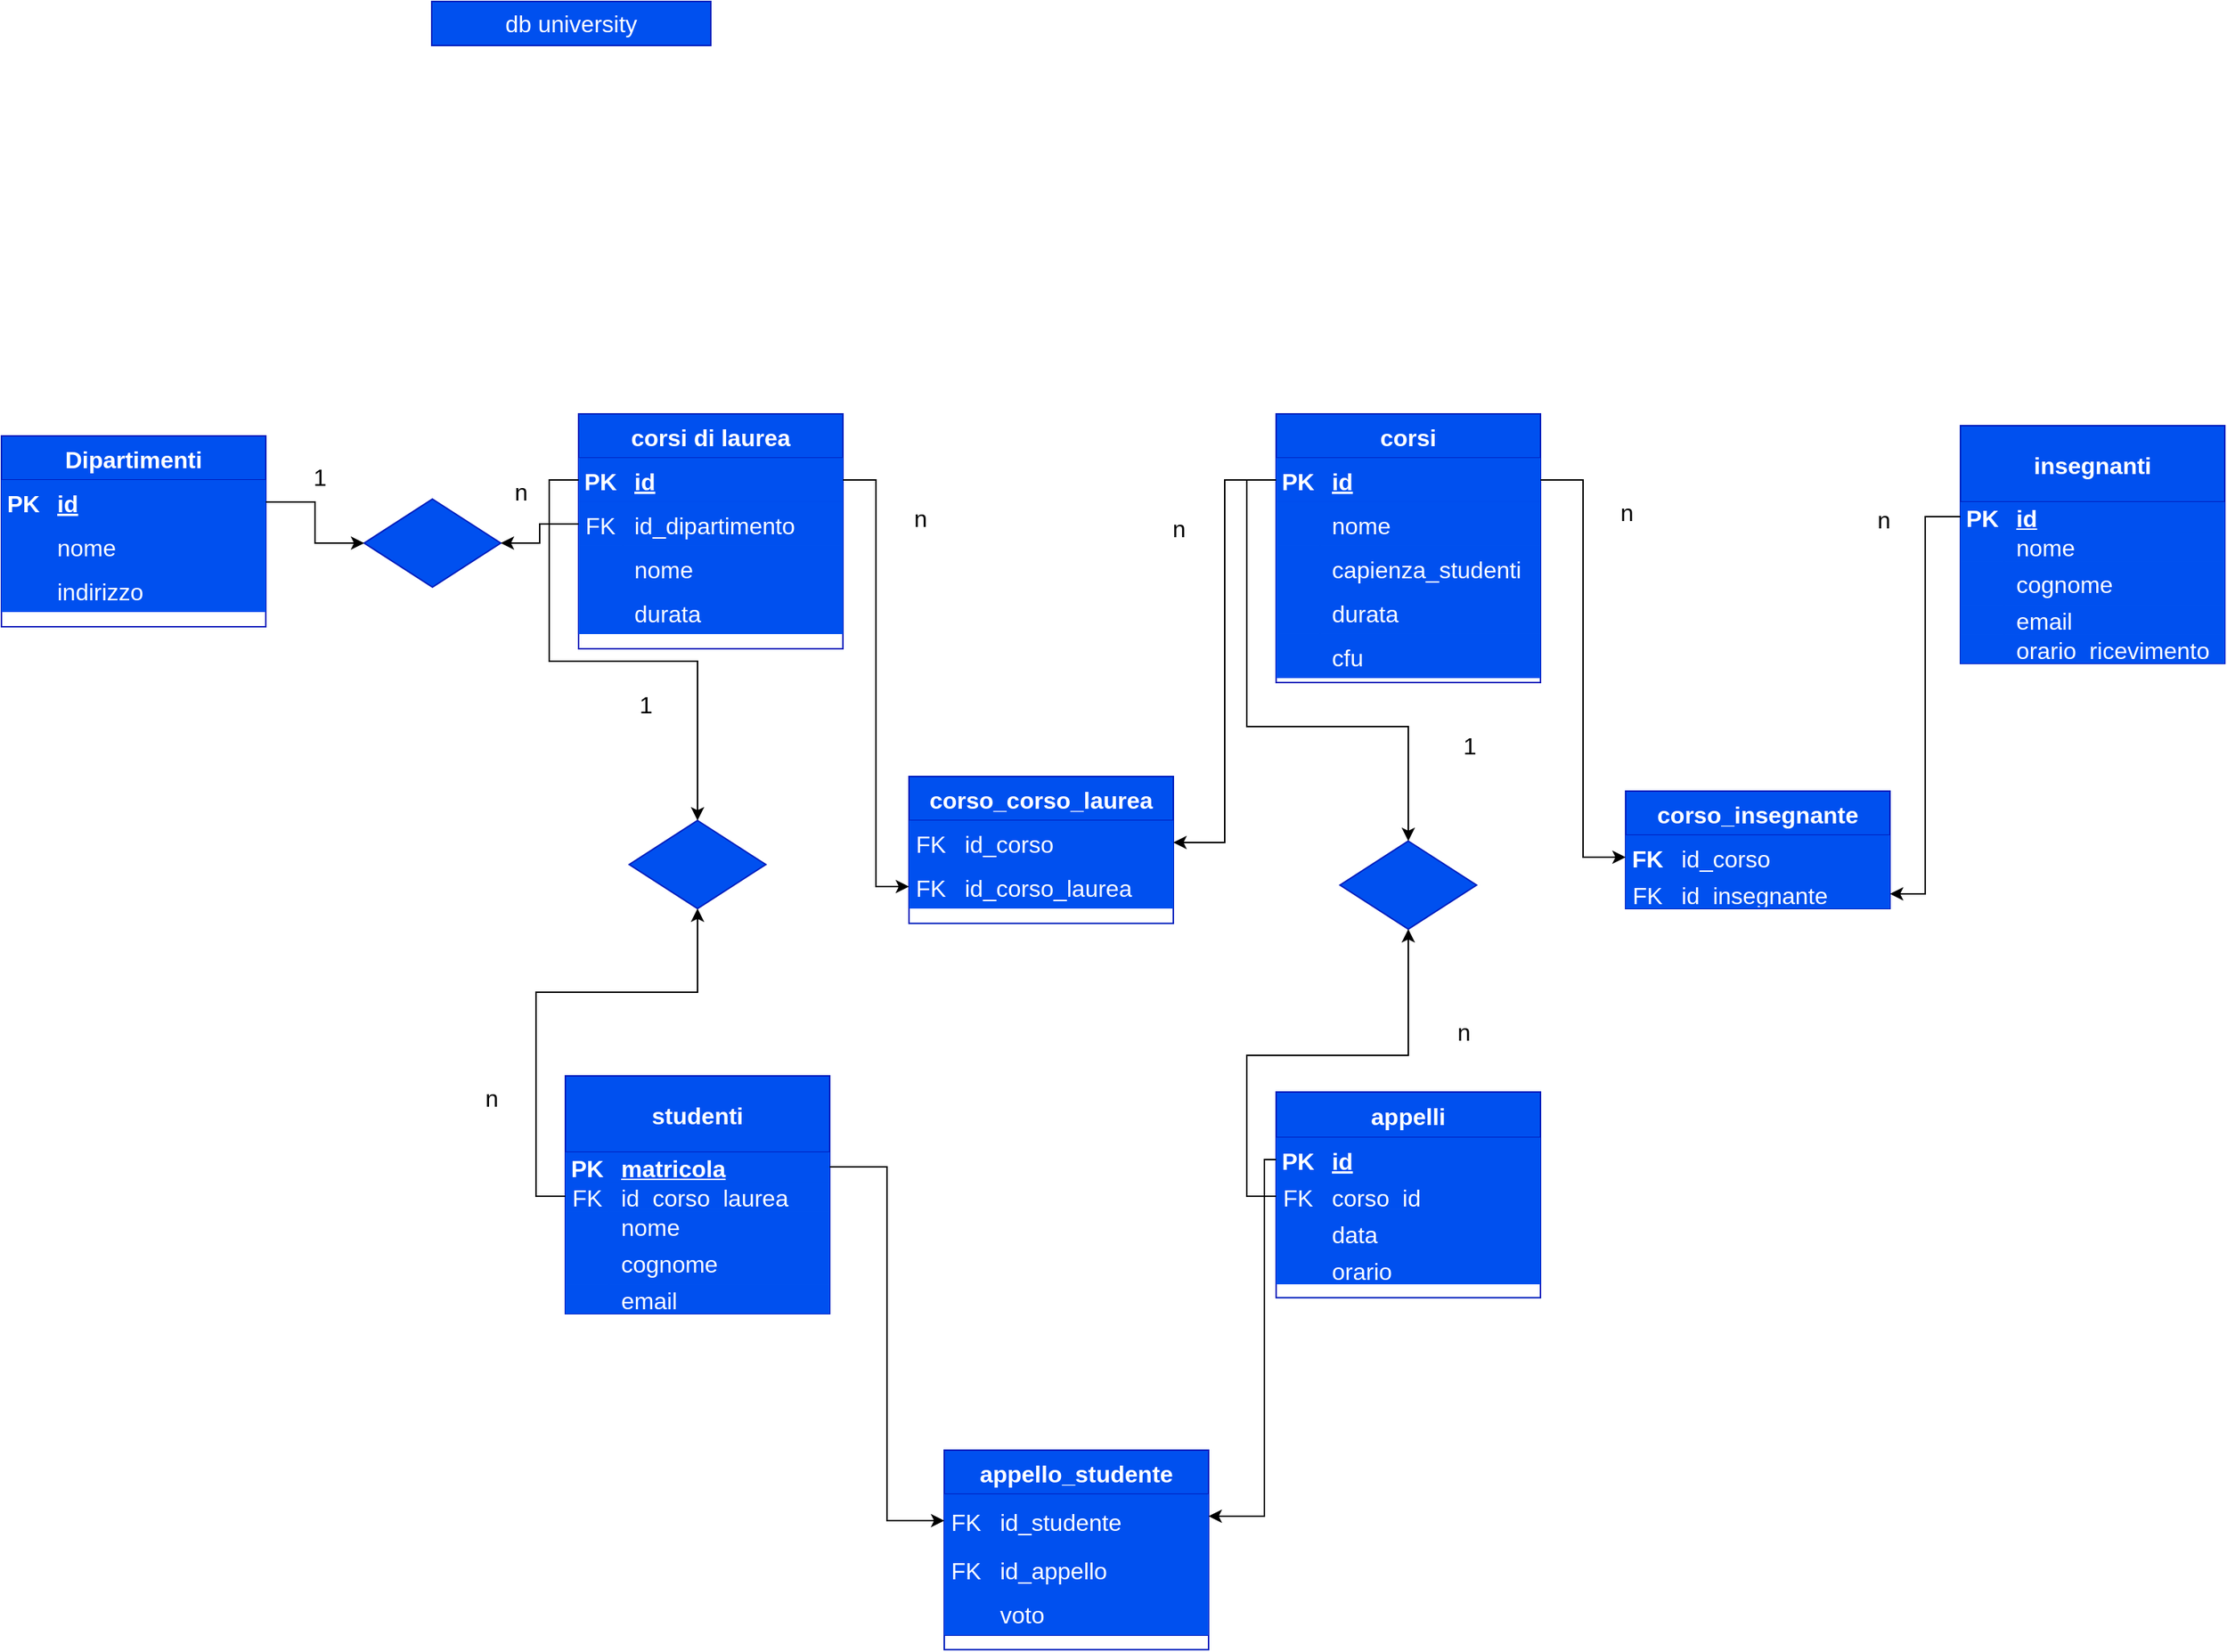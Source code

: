 <mxfile version="20.3.0" type="device"><diagram id="f5cRtmEBNnoNrUC1sE7R" name="Pagina-1"><mxGraphModel dx="426" dy="931" grid="0" gridSize="10" guides="1" tooltips="1" connect="1" arrows="1" fold="1" page="0" pageScale="1" pageWidth="827" pageHeight="1169" math="0" shadow="0"><root><mxCell id="0"/><mxCell id="1" parent="0"/><mxCell id="T3vifTstse3rutqIB1nv-1" value="Dipartimenti" style="shape=table;startSize=30;container=1;collapsible=1;childLayout=tableLayout;fixedRows=1;rowLines=0;fontStyle=1;align=center;resizeLast=1;fontSize=16;fillColor=#0050ef;fontColor=#ffffff;strokeColor=#001DBC;" parent="1" vertex="1"><mxGeometry x="130" y="194" width="180" height="130" as="geometry"/></mxCell><mxCell id="T3vifTstse3rutqIB1nv-2" value="" style="shape=tableRow;horizontal=0;startSize=0;swimlaneHead=0;swimlaneBody=0;collapsible=0;dropTarget=0;points=[[0,0.5],[1,0.5]];portConstraint=eastwest;top=0;left=0;right=0;bottom=1;fontSize=16;fillColor=#0050ef;fontColor=#ffffff;strokeColor=#001DBC;" parent="T3vifTstse3rutqIB1nv-1" vertex="1"><mxGeometry y="30" width="180" height="30" as="geometry"/></mxCell><mxCell id="T3vifTstse3rutqIB1nv-3" value="PK" style="shape=partialRectangle;connectable=0;top=0;left=0;bottom=0;right=0;fontStyle=1;overflow=hidden;fontSize=16;fillColor=#0050ef;fontColor=#ffffff;strokeColor=#001DBC;" parent="T3vifTstse3rutqIB1nv-2" vertex="1"><mxGeometry width="30" height="30" as="geometry"><mxRectangle width="30" height="30" as="alternateBounds"/></mxGeometry></mxCell><mxCell id="T3vifTstse3rutqIB1nv-4" value="id" style="shape=partialRectangle;connectable=0;top=0;left=0;bottom=0;right=0;align=left;spacingLeft=6;fontStyle=5;overflow=hidden;fontSize=16;fillColor=#0050ef;fontColor=#ffffff;strokeColor=#001DBC;" parent="T3vifTstse3rutqIB1nv-2" vertex="1"><mxGeometry x="30" width="150" height="30" as="geometry"><mxRectangle width="150" height="30" as="alternateBounds"/></mxGeometry></mxCell><mxCell id="T3vifTstse3rutqIB1nv-5" value="" style="shape=tableRow;horizontal=0;startSize=0;swimlaneHead=0;swimlaneBody=0;collapsible=0;dropTarget=0;points=[[0,0.5],[1,0.5]];portConstraint=eastwest;top=0;left=0;right=0;bottom=0;fontSize=16;fillColor=#0050ef;fontColor=#ffffff;strokeColor=#001DBC;" parent="T3vifTstse3rutqIB1nv-1" vertex="1"><mxGeometry y="60" width="180" height="30" as="geometry"/></mxCell><mxCell id="T3vifTstse3rutqIB1nv-6" value="" style="shape=partialRectangle;connectable=0;top=0;left=0;bottom=0;right=0;editable=1;overflow=hidden;fontSize=16;fillColor=#0050ef;fontColor=#ffffff;strokeColor=#001DBC;" parent="T3vifTstse3rutqIB1nv-5" vertex="1"><mxGeometry width="30" height="30" as="geometry"><mxRectangle width="30" height="30" as="alternateBounds"/></mxGeometry></mxCell><mxCell id="T3vifTstse3rutqIB1nv-7" value="nome" style="shape=partialRectangle;connectable=0;top=0;left=0;bottom=0;right=0;align=left;spacingLeft=6;overflow=hidden;fontSize=16;fillColor=#0050ef;fontColor=#ffffff;strokeColor=#001DBC;" parent="T3vifTstse3rutqIB1nv-5" vertex="1"><mxGeometry x="30" width="150" height="30" as="geometry"><mxRectangle width="150" height="30" as="alternateBounds"/></mxGeometry></mxCell><mxCell id="T3vifTstse3rutqIB1nv-8" value="" style="shape=tableRow;horizontal=0;startSize=0;swimlaneHead=0;swimlaneBody=0;collapsible=0;dropTarget=0;points=[[0,0.5],[1,0.5]];portConstraint=eastwest;top=0;left=0;right=0;bottom=0;fontSize=16;fillColor=#0050ef;fontColor=#ffffff;strokeColor=#001DBC;" parent="T3vifTstse3rutqIB1nv-1" vertex="1"><mxGeometry y="90" width="180" height="30" as="geometry"/></mxCell><mxCell id="T3vifTstse3rutqIB1nv-9" value="" style="shape=partialRectangle;connectable=0;top=0;left=0;bottom=0;right=0;editable=1;overflow=hidden;fontSize=16;fillColor=#0050ef;fontColor=#ffffff;strokeColor=#001DBC;" parent="T3vifTstse3rutqIB1nv-8" vertex="1"><mxGeometry width="30" height="30" as="geometry"><mxRectangle width="30" height="30" as="alternateBounds"/></mxGeometry></mxCell><mxCell id="T3vifTstse3rutqIB1nv-10" value="indirizzo" style="shape=partialRectangle;connectable=0;top=0;left=0;bottom=0;right=0;align=left;spacingLeft=6;overflow=hidden;fontSize=16;fillColor=#0050ef;fontColor=#ffffff;strokeColor=#001DBC;" parent="T3vifTstse3rutqIB1nv-8" vertex="1"><mxGeometry x="30" width="150" height="30" as="geometry"><mxRectangle width="150" height="30" as="alternateBounds"/></mxGeometry></mxCell><mxCell id="T3vifTstse3rutqIB1nv-14" value="" style="shape=rhombus;perimeter=rhombusPerimeter;whiteSpace=wrap;html=1;align=center;fillColor=#0050ef;fontColor=#ffffff;strokeColor=#001DBC;fontSize=16;" parent="1" vertex="1"><mxGeometry x="377" y="237" width="93" height="60" as="geometry"/></mxCell><mxCell id="T3vifTstse3rutqIB1nv-15" value="db university" style="text;html=1;strokeColor=#001DBC;fillColor=#0050ef;align=center;verticalAlign=middle;whiteSpace=wrap;rounded=0;fontColor=#ffffff;fontSize=16;" parent="1" vertex="1"><mxGeometry x="423" y="-102" width="190" height="30" as="geometry"/></mxCell><mxCell id="T3vifTstse3rutqIB1nv-17" value="corsi di laurea" style="shape=table;startSize=30;container=1;collapsible=1;childLayout=tableLayout;fixedRows=1;rowLines=0;fontStyle=1;align=center;resizeLast=1;fontSize=16;swimlaneFillColor=default;fillColor=#0050ef;fontColor=#ffffff;strokeColor=#001DBC;" parent="1" vertex="1"><mxGeometry x="523" y="178.96" width="180" height="160.083" as="geometry"/></mxCell><mxCell id="T3vifTstse3rutqIB1nv-18" value="" style="shape=tableRow;horizontal=0;startSize=0;swimlaneHead=0;swimlaneBody=0;collapsible=0;dropTarget=0;points=[[0,0.5],[1,0.5]];portConstraint=eastwest;top=0;left=0;right=0;bottom=1;fontSize=16;swimlaneFillColor=default;fillColor=#0050ef;fontColor=#ffffff;strokeColor=#001DBC;" parent="T3vifTstse3rutqIB1nv-17" vertex="1"><mxGeometry y="30" width="180" height="30" as="geometry"/></mxCell><mxCell id="T3vifTstse3rutqIB1nv-19" value="PK" style="shape=partialRectangle;connectable=0;top=0;left=0;bottom=0;right=0;fontStyle=1;overflow=hidden;fontSize=16;swimlaneFillColor=default;fillColor=#0050ef;fontColor=#ffffff;strokeColor=#001DBC;" parent="T3vifTstse3rutqIB1nv-18" vertex="1"><mxGeometry width="30" height="30" as="geometry"><mxRectangle width="30" height="30" as="alternateBounds"/></mxGeometry></mxCell><mxCell id="T3vifTstse3rutqIB1nv-20" value="id" style="shape=partialRectangle;connectable=0;top=0;left=0;bottom=0;right=0;align=left;spacingLeft=6;fontStyle=5;overflow=hidden;fontSize=16;swimlaneFillColor=default;fillColor=#0050ef;fontColor=#ffffff;strokeColor=#001DBC;" parent="T3vifTstse3rutqIB1nv-18" vertex="1"><mxGeometry x="30" width="150" height="30" as="geometry"><mxRectangle width="150" height="30" as="alternateBounds"/></mxGeometry></mxCell><mxCell id="T3vifTstse3rutqIB1nv-21" value="" style="shape=tableRow;horizontal=0;startSize=0;swimlaneHead=0;swimlaneBody=0;collapsible=0;dropTarget=0;points=[[0,0.5],[1,0.5]];portConstraint=eastwest;top=0;left=0;right=0;bottom=0;fontSize=16;swimlaneFillColor=default;fillColor=#0050ef;fontColor=#ffffff;strokeColor=#001DBC;" parent="T3vifTstse3rutqIB1nv-17" vertex="1"><mxGeometry y="60" width="180" height="30" as="geometry"/></mxCell><mxCell id="T3vifTstse3rutqIB1nv-22" value="FK" style="shape=partialRectangle;connectable=0;top=0;left=0;bottom=0;right=0;editable=1;overflow=hidden;fontSize=16;swimlaneFillColor=default;fillColor=#0050ef;fontColor=#ffffff;strokeColor=#001DBC;" parent="T3vifTstse3rutqIB1nv-21" vertex="1"><mxGeometry width="30" height="30" as="geometry"><mxRectangle width="30" height="30" as="alternateBounds"/></mxGeometry></mxCell><mxCell id="T3vifTstse3rutqIB1nv-23" value="id_dipartimento" style="shape=partialRectangle;connectable=0;top=0;left=0;bottom=0;right=0;align=left;spacingLeft=6;overflow=hidden;fontSize=16;swimlaneFillColor=default;fillColor=#0050ef;fontColor=#ffffff;strokeColor=#001DBC;" parent="T3vifTstse3rutqIB1nv-21" vertex="1"><mxGeometry x="30" width="150" height="30" as="geometry"><mxRectangle width="150" height="30" as="alternateBounds"/></mxGeometry></mxCell><mxCell id="T3vifTstse3rutqIB1nv-37" value="" style="shape=tableRow;horizontal=0;startSize=0;swimlaneHead=0;swimlaneBody=0;collapsible=0;dropTarget=0;points=[[0,0.5],[1,0.5]];portConstraint=eastwest;top=0;left=0;right=0;bottom=0;fontSize=16;swimlaneFillColor=default;fillColor=#0050ef;fontColor=#ffffff;strokeColor=#001DBC;" parent="T3vifTstse3rutqIB1nv-17" vertex="1"><mxGeometry y="90" width="180" height="30" as="geometry"/></mxCell><mxCell id="T3vifTstse3rutqIB1nv-38" value="" style="shape=partialRectangle;connectable=0;top=0;left=0;bottom=0;right=0;editable=1;overflow=hidden;fontSize=16;swimlaneFillColor=default;fillColor=#0050ef;fontColor=#ffffff;strokeColor=#001DBC;" parent="T3vifTstse3rutqIB1nv-37" vertex="1"><mxGeometry width="30" height="30" as="geometry"><mxRectangle width="30" height="30" as="alternateBounds"/></mxGeometry></mxCell><mxCell id="T3vifTstse3rutqIB1nv-39" value="nome" style="shape=partialRectangle;connectable=0;top=0;left=0;bottom=0;right=0;align=left;spacingLeft=6;overflow=hidden;fontSize=16;swimlaneFillColor=default;fillColor=#0050ef;fontColor=#ffffff;strokeColor=#001DBC;" parent="T3vifTstse3rutqIB1nv-37" vertex="1"><mxGeometry x="30" width="150" height="30" as="geometry"><mxRectangle width="150" height="30" as="alternateBounds"/></mxGeometry></mxCell><mxCell id="T3vifTstse3rutqIB1nv-27" value="" style="shape=tableRow;horizontal=0;startSize=0;swimlaneHead=0;swimlaneBody=0;collapsible=0;dropTarget=0;points=[[0,0.5],[1,0.5]];portConstraint=eastwest;top=0;left=0;right=0;bottom=0;fontSize=16;swimlaneFillColor=default;fillColor=#0050ef;fontColor=#ffffff;strokeColor=#001DBC;" parent="T3vifTstse3rutqIB1nv-17" vertex="1"><mxGeometry y="120" width="180" height="30" as="geometry"/></mxCell><mxCell id="T3vifTstse3rutqIB1nv-28" value="" style="shape=partialRectangle;connectable=0;top=0;left=0;bottom=0;right=0;editable=1;overflow=hidden;fontSize=16;swimlaneFillColor=default;fillColor=#0050ef;fontColor=#ffffff;strokeColor=#001DBC;" parent="T3vifTstse3rutqIB1nv-27" vertex="1"><mxGeometry width="30" height="30" as="geometry"><mxRectangle width="30" height="30" as="alternateBounds"/></mxGeometry></mxCell><mxCell id="T3vifTstse3rutqIB1nv-29" value="durata" style="shape=partialRectangle;connectable=0;top=0;left=0;bottom=0;right=0;align=left;spacingLeft=6;overflow=hidden;fontSize=16;swimlaneFillColor=default;fillColor=#0050ef;fontColor=#ffffff;strokeColor=#001DBC;" parent="T3vifTstse3rutqIB1nv-27" vertex="1"><mxGeometry x="30" width="150" height="30" as="geometry"><mxRectangle width="150" height="30" as="alternateBounds"/></mxGeometry></mxCell><mxCell id="T3vifTstse3rutqIB1nv-31" value="n" style="text;html=1;strokeColor=none;fillColor=none;align=center;verticalAlign=middle;whiteSpace=wrap;rounded=0;fontSize=16;" parent="1" vertex="1"><mxGeometry x="454" y="217" width="60" height="30" as="geometry"/></mxCell><mxCell id="T3vifTstse3rutqIB1nv-32" value="1" style="text;html=1;strokeColor=none;fillColor=none;align=center;verticalAlign=middle;whiteSpace=wrap;rounded=0;fontSize=16;" parent="1" vertex="1"><mxGeometry x="317" y="207" width="60" height="30" as="geometry"/></mxCell><mxCell id="T3vifTstse3rutqIB1nv-33" style="edgeStyle=orthogonalEdgeStyle;rounded=0;orthogonalLoop=1;jettySize=auto;html=1;exitX=1;exitY=0.5;exitDx=0;exitDy=0;entryX=0;entryY=0.5;entryDx=0;entryDy=0;fontSize=16;" parent="1" source="T3vifTstse3rutqIB1nv-2" target="T3vifTstse3rutqIB1nv-14" edge="1"><mxGeometry relative="1" as="geometry"/></mxCell><mxCell id="T3vifTstse3rutqIB1nv-40" style="edgeStyle=orthogonalEdgeStyle;rounded=0;orthogonalLoop=1;jettySize=auto;html=1;fontSize=16;entryX=1;entryY=0.5;entryDx=0;entryDy=0;" parent="1" source="T3vifTstse3rutqIB1nv-21" target="T3vifTstse3rutqIB1nv-14" edge="1"><mxGeometry relative="1" as="geometry"/></mxCell><mxCell id="T3vifTstse3rutqIB1nv-54" value="corsi" style="shape=table;startSize=30;container=1;collapsible=1;childLayout=tableLayout;fixedRows=1;rowLines=0;fontStyle=1;align=center;resizeLast=1;fontSize=16;swimlaneFillColor=default;fillColor=#0050ef;fontColor=#ffffff;strokeColor=#001DBC;" parent="1" vertex="1"><mxGeometry x="998" y="178.96" width="180" height="183.04" as="geometry"/></mxCell><mxCell id="T3vifTstse3rutqIB1nv-55" value="" style="shape=tableRow;horizontal=0;startSize=0;swimlaneHead=0;swimlaneBody=0;collapsible=0;dropTarget=0;points=[[0,0.5],[1,0.5]];portConstraint=eastwest;top=0;left=0;right=0;bottom=1;fontSize=16;swimlaneFillColor=default;fillColor=#0050ef;fontColor=#ffffff;strokeColor=#001DBC;" parent="T3vifTstse3rutqIB1nv-54" vertex="1"><mxGeometry y="30" width="180" height="30" as="geometry"/></mxCell><mxCell id="T3vifTstse3rutqIB1nv-56" value="PK" style="shape=partialRectangle;connectable=0;top=0;left=0;bottom=0;right=0;fontStyle=1;overflow=hidden;fontSize=16;swimlaneFillColor=default;fillColor=#0050ef;fontColor=#ffffff;strokeColor=#001DBC;" parent="T3vifTstse3rutqIB1nv-55" vertex="1"><mxGeometry width="30" height="30" as="geometry"><mxRectangle width="30" height="30" as="alternateBounds"/></mxGeometry></mxCell><mxCell id="T3vifTstse3rutqIB1nv-57" value="id" style="shape=partialRectangle;connectable=0;top=0;left=0;bottom=0;right=0;align=left;spacingLeft=6;fontStyle=5;overflow=hidden;fontSize=16;swimlaneFillColor=default;fillColor=#0050ef;fontColor=#ffffff;strokeColor=#001DBC;" parent="T3vifTstse3rutqIB1nv-55" vertex="1"><mxGeometry x="30" width="150" height="30" as="geometry"><mxRectangle width="150" height="30" as="alternateBounds"/></mxGeometry></mxCell><mxCell id="T3vifTstse3rutqIB1nv-61" value="" style="shape=tableRow;horizontal=0;startSize=0;swimlaneHead=0;swimlaneBody=0;collapsible=0;dropTarget=0;points=[[0,0.5],[1,0.5]];portConstraint=eastwest;top=0;left=0;right=0;bottom=0;fontSize=16;swimlaneFillColor=default;fillColor=#0050ef;fontColor=#ffffff;strokeColor=#001DBC;" parent="T3vifTstse3rutqIB1nv-54" vertex="1"><mxGeometry y="60" width="180" height="30" as="geometry"/></mxCell><mxCell id="T3vifTstse3rutqIB1nv-62" value="" style="shape=partialRectangle;connectable=0;top=0;left=0;bottom=0;right=0;editable=1;overflow=hidden;fontSize=16;swimlaneFillColor=default;fillColor=#0050ef;fontColor=#ffffff;strokeColor=#001DBC;" parent="T3vifTstse3rutqIB1nv-61" vertex="1"><mxGeometry width="30" height="30" as="geometry"><mxRectangle width="30" height="30" as="alternateBounds"/></mxGeometry></mxCell><mxCell id="T3vifTstse3rutqIB1nv-63" value="nome" style="shape=partialRectangle;connectable=0;top=0;left=0;bottom=0;right=0;align=left;spacingLeft=6;overflow=hidden;fontSize=16;swimlaneFillColor=default;fillColor=#0050ef;fontColor=#ffffff;strokeColor=#001DBC;" parent="T3vifTstse3rutqIB1nv-61" vertex="1"><mxGeometry x="30" width="150" height="30" as="geometry"><mxRectangle width="150" height="30" as="alternateBounds"/></mxGeometry></mxCell><mxCell id="T3vifTstse3rutqIB1nv-64" value="" style="shape=tableRow;horizontal=0;startSize=0;swimlaneHead=0;swimlaneBody=0;collapsible=0;dropTarget=0;points=[[0,0.5],[1,0.5]];portConstraint=eastwest;top=0;left=0;right=0;bottom=0;fontSize=16;swimlaneFillColor=default;fillColor=#0050ef;fontColor=#ffffff;strokeColor=#001DBC;" parent="T3vifTstse3rutqIB1nv-54" vertex="1"><mxGeometry y="90" width="180" height="30" as="geometry"/></mxCell><mxCell id="T3vifTstse3rutqIB1nv-65" value="" style="shape=partialRectangle;connectable=0;top=0;left=0;bottom=0;right=0;editable=1;overflow=hidden;fontSize=16;swimlaneFillColor=default;fillColor=#0050ef;fontColor=#ffffff;strokeColor=#001DBC;" parent="T3vifTstse3rutqIB1nv-64" vertex="1"><mxGeometry width="30" height="30" as="geometry"><mxRectangle width="30" height="30" as="alternateBounds"/></mxGeometry></mxCell><mxCell id="T3vifTstse3rutqIB1nv-66" value="capienza_studenti" style="shape=partialRectangle;connectable=0;top=0;left=0;bottom=0;right=0;align=left;spacingLeft=6;overflow=hidden;fontSize=16;swimlaneFillColor=default;fillColor=#0050ef;fontColor=#ffffff;strokeColor=#001DBC;" parent="T3vifTstse3rutqIB1nv-64" vertex="1"><mxGeometry x="30" width="150" height="30" as="geometry"><mxRectangle width="150" height="30" as="alternateBounds"/></mxGeometry></mxCell><mxCell id="T3vifTstse3rutqIB1nv-67" value="" style="shape=tableRow;horizontal=0;startSize=0;swimlaneHead=0;swimlaneBody=0;collapsible=0;dropTarget=0;points=[[0,0.5],[1,0.5]];portConstraint=eastwest;top=0;left=0;right=0;bottom=0;fontSize=16;swimlaneFillColor=default;fillColor=#0050ef;fontColor=#ffffff;strokeColor=#001DBC;" parent="T3vifTstse3rutqIB1nv-54" vertex="1"><mxGeometry y="120" width="180" height="30" as="geometry"/></mxCell><mxCell id="T3vifTstse3rutqIB1nv-68" value="" style="shape=partialRectangle;connectable=0;top=0;left=0;bottom=0;right=0;editable=1;overflow=hidden;fontSize=16;swimlaneFillColor=default;fillColor=#0050ef;fontColor=#ffffff;strokeColor=#001DBC;" parent="T3vifTstse3rutqIB1nv-67" vertex="1"><mxGeometry width="30" height="30" as="geometry"><mxRectangle width="30" height="30" as="alternateBounds"/></mxGeometry></mxCell><mxCell id="T3vifTstse3rutqIB1nv-69" value="durata" style="shape=partialRectangle;connectable=0;top=0;left=0;bottom=0;right=0;align=left;spacingLeft=6;overflow=hidden;fontSize=16;swimlaneFillColor=default;fillColor=#0050ef;fontColor=#ffffff;strokeColor=#001DBC;" parent="T3vifTstse3rutqIB1nv-67" vertex="1"><mxGeometry x="30" width="150" height="30" as="geometry"><mxRectangle width="150" height="30" as="alternateBounds"/></mxGeometry></mxCell><mxCell id="T3vifTstse3rutqIB1nv-148" value="" style="shape=tableRow;horizontal=0;startSize=0;swimlaneHead=0;swimlaneBody=0;collapsible=0;dropTarget=0;points=[[0,0.5],[1,0.5]];portConstraint=eastwest;top=0;left=0;right=0;bottom=0;fontSize=16;swimlaneFillColor=default;fillColor=#0050ef;fontColor=#ffffff;strokeColor=#001DBC;" parent="T3vifTstse3rutqIB1nv-54" vertex="1"><mxGeometry y="150" width="180" height="30" as="geometry"/></mxCell><mxCell id="T3vifTstse3rutqIB1nv-149" value="" style="shape=partialRectangle;connectable=0;top=0;left=0;bottom=0;right=0;editable=1;overflow=hidden;fontSize=16;swimlaneFillColor=default;fillColor=#0050ef;fontColor=#ffffff;strokeColor=#001DBC;" parent="T3vifTstse3rutqIB1nv-148" vertex="1"><mxGeometry width="30" height="30" as="geometry"><mxRectangle width="30" height="30" as="alternateBounds"/></mxGeometry></mxCell><mxCell id="T3vifTstse3rutqIB1nv-150" value="cfu" style="shape=partialRectangle;connectable=0;top=0;left=0;bottom=0;right=0;align=left;spacingLeft=6;overflow=hidden;fontSize=16;swimlaneFillColor=default;fillColor=#0050ef;fontColor=#ffffff;strokeColor=#001DBC;" parent="T3vifTstse3rutqIB1nv-148" vertex="1"><mxGeometry x="30" width="150" height="30" as="geometry"><mxRectangle width="150" height="30" as="alternateBounds"/></mxGeometry></mxCell><mxCell id="T3vifTstse3rutqIB1nv-71" value="n" style="text;html=1;strokeColor=none;fillColor=none;align=center;verticalAlign=middle;whiteSpace=wrap;rounded=0;fontSize=16;" parent="1" vertex="1"><mxGeometry x="902" y="242" width="60" height="30" as="geometry"/></mxCell><mxCell id="T3vifTstse3rutqIB1nv-72" value="n" style="text;html=1;strokeColor=none;fillColor=none;align=center;verticalAlign=middle;whiteSpace=wrap;rounded=0;fontSize=16;" parent="1" vertex="1"><mxGeometry x="726" y="235" width="60" height="30" as="geometry"/></mxCell><mxCell id="T3vifTstse3rutqIB1nv-75" value="corso_corso_laurea" style="shape=table;startSize=30;container=1;collapsible=1;childLayout=tableLayout;fixedRows=1;rowLines=0;fontStyle=1;align=center;resizeLast=1;fontSize=16;swimlaneFillColor=default;fillColor=#0050ef;fontColor=#ffffff;strokeColor=#001DBC;" parent="1" vertex="1"><mxGeometry x="748" y="426" width="180" height="100.083" as="geometry"/></mxCell><mxCell id="T3vifTstse3rutqIB1nv-76" value="" style="shape=tableRow;horizontal=0;startSize=0;swimlaneHead=0;swimlaneBody=0;collapsible=0;dropTarget=0;points=[[0,0.5],[1,0.5]];portConstraint=eastwest;top=0;left=0;right=0;bottom=1;fontSize=16;swimlaneFillColor=default;fillColor=#0050ef;fontColor=#ffffff;strokeColor=#001DBC;" parent="T3vifTstse3rutqIB1nv-75" vertex="1"><mxGeometry y="30" width="180" height="30" as="geometry"/></mxCell><mxCell id="T3vifTstse3rutqIB1nv-77" value="FK" style="shape=partialRectangle;connectable=0;top=0;left=0;bottom=0;right=0;fontStyle=0;overflow=hidden;fontSize=16;swimlaneFillColor=default;fillColor=#0050ef;fontColor=#ffffff;strokeColor=#001DBC;" parent="T3vifTstse3rutqIB1nv-76" vertex="1"><mxGeometry width="30" height="30" as="geometry"><mxRectangle width="30" height="30" as="alternateBounds"/></mxGeometry></mxCell><mxCell id="T3vifTstse3rutqIB1nv-78" value="id_corso" style="shape=partialRectangle;connectable=0;top=0;left=0;bottom=0;right=0;align=left;spacingLeft=6;fontStyle=0;overflow=hidden;fontSize=16;swimlaneFillColor=default;fillColor=#0050ef;fontColor=#ffffff;strokeColor=#001DBC;" parent="T3vifTstse3rutqIB1nv-76" vertex="1"><mxGeometry x="30" width="150" height="30" as="geometry"><mxRectangle width="150" height="30" as="alternateBounds"/></mxGeometry></mxCell><mxCell id="T3vifTstse3rutqIB1nv-79" value="" style="shape=tableRow;horizontal=0;startSize=0;swimlaneHead=0;swimlaneBody=0;collapsible=0;dropTarget=0;points=[[0,0.5],[1,0.5]];portConstraint=eastwest;top=0;left=0;right=0;bottom=0;fontSize=16;swimlaneFillColor=default;fillColor=#0050ef;fontColor=#ffffff;strokeColor=#001DBC;" parent="T3vifTstse3rutqIB1nv-75" vertex="1"><mxGeometry y="60" width="180" height="30" as="geometry"/></mxCell><mxCell id="T3vifTstse3rutqIB1nv-80" value="FK" style="shape=partialRectangle;connectable=0;top=0;left=0;bottom=0;right=0;editable=1;overflow=hidden;fontSize=16;swimlaneFillColor=default;fillColor=#0050ef;fontColor=#ffffff;strokeColor=#001DBC;" parent="T3vifTstse3rutqIB1nv-79" vertex="1"><mxGeometry width="30" height="30" as="geometry"><mxRectangle width="30" height="30" as="alternateBounds"/></mxGeometry></mxCell><mxCell id="T3vifTstse3rutqIB1nv-81" value="id_corso_laurea" style="shape=partialRectangle;connectable=0;top=0;left=0;bottom=0;right=0;align=left;spacingLeft=6;overflow=hidden;fontSize=16;swimlaneFillColor=default;fillColor=#0050ef;fontColor=#ffffff;strokeColor=#001DBC;" parent="T3vifTstse3rutqIB1nv-79" vertex="1"><mxGeometry x="30" width="150" height="30" as="geometry"><mxRectangle width="150" height="30" as="alternateBounds"/></mxGeometry></mxCell><mxCell id="T3vifTstse3rutqIB1nv-92" style="edgeStyle=orthogonalEdgeStyle;rounded=0;orthogonalLoop=1;jettySize=auto;html=1;exitX=1;exitY=0.5;exitDx=0;exitDy=0;fontSize=16;" parent="1" source="T3vifTstse3rutqIB1nv-18" target="T3vifTstse3rutqIB1nv-79" edge="1"><mxGeometry relative="1" as="geometry"/></mxCell><mxCell id="T3vifTstse3rutqIB1nv-93" style="edgeStyle=orthogonalEdgeStyle;rounded=0;orthogonalLoop=1;jettySize=auto;html=1;exitX=0;exitY=0.5;exitDx=0;exitDy=0;entryX=1;entryY=0.5;entryDx=0;entryDy=0;fontSize=16;" parent="1" source="T3vifTstse3rutqIB1nv-55" target="T3vifTstse3rutqIB1nv-76" edge="1"><mxGeometry relative="1" as="geometry"/></mxCell><mxCell id="T3vifTstse3rutqIB1nv-95" value="insegnanti" style="shape=table;startSize=52;container=1;collapsible=1;childLayout=tableLayout;fixedRows=1;rowLines=0;fontStyle=1;align=center;resizeLast=1;fontSize=16;swimlaneFillColor=default;fillColor=#0050ef;fontColor=#ffffff;strokeColor=#001DBC;" parent="1" vertex="1"><mxGeometry x="1464" y="187.04" width="180" height="162" as="geometry"/></mxCell><mxCell id="T3vifTstse3rutqIB1nv-96" value="" style="shape=tableRow;horizontal=0;startSize=0;swimlaneHead=0;swimlaneBody=0;collapsible=0;dropTarget=0;points=[[0,0.5],[1,0.5]];portConstraint=eastwest;top=0;left=0;right=0;bottom=1;fontSize=16;swimlaneFillColor=default;fillColor=#0050ef;fontColor=#ffffff;strokeColor=#001DBC;" parent="T3vifTstse3rutqIB1nv-95" vertex="1"><mxGeometry y="52" width="180" height="20" as="geometry"/></mxCell><mxCell id="T3vifTstse3rutqIB1nv-97" value="PK" style="shape=partialRectangle;connectable=0;top=0;left=0;bottom=0;right=0;fontStyle=1;overflow=hidden;fontSize=16;swimlaneFillColor=default;fillColor=#0050ef;fontColor=#ffffff;strokeColor=#001DBC;" parent="T3vifTstse3rutqIB1nv-96" vertex="1"><mxGeometry width="30" height="20" as="geometry"><mxRectangle width="30" height="20" as="alternateBounds"/></mxGeometry></mxCell><mxCell id="T3vifTstse3rutqIB1nv-98" value="id" style="shape=partialRectangle;connectable=0;top=0;left=0;bottom=0;right=0;align=left;spacingLeft=6;fontStyle=5;overflow=hidden;fontSize=16;swimlaneFillColor=default;fillColor=#0050ef;fontColor=#ffffff;strokeColor=#001DBC;" parent="T3vifTstse3rutqIB1nv-96" vertex="1"><mxGeometry x="30" width="150" height="20" as="geometry"><mxRectangle width="150" height="20" as="alternateBounds"/></mxGeometry></mxCell><mxCell id="T3vifTstse3rutqIB1nv-99" value="" style="shape=tableRow;horizontal=0;startSize=0;swimlaneHead=0;swimlaneBody=0;collapsible=0;dropTarget=0;points=[[0,0.5],[1,0.5]];portConstraint=eastwest;top=0;left=0;right=0;bottom=0;fontSize=16;swimlaneFillColor=default;fillColor=#0050ef;fontColor=#ffffff;strokeColor=#001DBC;" parent="T3vifTstse3rutqIB1nv-95" vertex="1"><mxGeometry y="72" width="180" height="20" as="geometry"/></mxCell><mxCell id="T3vifTstse3rutqIB1nv-100" value="" style="shape=partialRectangle;connectable=0;top=0;left=0;bottom=0;right=0;editable=1;overflow=hidden;fontSize=16;swimlaneFillColor=default;fillColor=#0050ef;fontColor=#ffffff;strokeColor=#001DBC;" parent="T3vifTstse3rutqIB1nv-99" vertex="1"><mxGeometry width="30" height="20" as="geometry"><mxRectangle width="30" height="20" as="alternateBounds"/></mxGeometry></mxCell><mxCell id="T3vifTstse3rutqIB1nv-101" value="nome" style="shape=partialRectangle;connectable=0;top=0;left=0;bottom=0;right=0;align=left;spacingLeft=6;overflow=hidden;fontSize=16;swimlaneFillColor=default;fillColor=#0050ef;fontColor=#ffffff;strokeColor=#001DBC;" parent="T3vifTstse3rutqIB1nv-99" vertex="1"><mxGeometry x="30" width="150" height="20" as="geometry"><mxRectangle width="150" height="20" as="alternateBounds"/></mxGeometry></mxCell><mxCell id="T3vifTstse3rutqIB1nv-102" value="" style="shape=tableRow;horizontal=0;startSize=0;swimlaneHead=0;swimlaneBody=0;collapsible=0;dropTarget=0;points=[[0,0.5],[1,0.5]];portConstraint=eastwest;top=0;left=0;right=0;bottom=0;fontSize=16;swimlaneFillColor=default;fillColor=#0050ef;fontColor=#ffffff;strokeColor=#001DBC;" parent="T3vifTstse3rutqIB1nv-95" vertex="1"><mxGeometry y="92" width="180" height="30" as="geometry"/></mxCell><mxCell id="T3vifTstse3rutqIB1nv-103" value="" style="shape=partialRectangle;connectable=0;top=0;left=0;bottom=0;right=0;editable=1;overflow=hidden;fontSize=16;swimlaneFillColor=default;fillColor=#0050ef;fontColor=#ffffff;strokeColor=#001DBC;" parent="T3vifTstse3rutqIB1nv-102" vertex="1"><mxGeometry width="30" height="30" as="geometry"><mxRectangle width="30" height="30" as="alternateBounds"/></mxGeometry></mxCell><mxCell id="T3vifTstse3rutqIB1nv-104" value="cognome" style="shape=partialRectangle;connectable=0;top=0;left=0;bottom=0;right=0;align=left;spacingLeft=6;overflow=hidden;fontSize=16;swimlaneFillColor=default;fillColor=#0050ef;fontColor=#ffffff;strokeColor=#001DBC;" parent="T3vifTstse3rutqIB1nv-102" vertex="1"><mxGeometry x="30" width="150" height="30" as="geometry"><mxRectangle width="150" height="30" as="alternateBounds"/></mxGeometry></mxCell><mxCell id="T3vifTstse3rutqIB1nv-105" value="" style="shape=tableRow;horizontal=0;startSize=0;swimlaneHead=0;swimlaneBody=0;collapsible=0;dropTarget=0;points=[[0,0.5],[1,0.5]];portConstraint=eastwest;top=0;left=0;right=0;bottom=0;fontSize=16;swimlaneFillColor=default;fillColor=#0050ef;fontColor=#ffffff;strokeColor=#001DBC;" parent="T3vifTstse3rutqIB1nv-95" vertex="1"><mxGeometry y="122" width="180" height="20" as="geometry"/></mxCell><mxCell id="T3vifTstse3rutqIB1nv-106" value="" style="shape=partialRectangle;connectable=0;top=0;left=0;bottom=0;right=0;editable=1;overflow=hidden;fontSize=16;swimlaneFillColor=default;fillColor=#0050ef;fontColor=#ffffff;strokeColor=#001DBC;" parent="T3vifTstse3rutqIB1nv-105" vertex="1"><mxGeometry width="30" height="20" as="geometry"><mxRectangle width="30" height="20" as="alternateBounds"/></mxGeometry></mxCell><mxCell id="T3vifTstse3rutqIB1nv-107" value="email" style="shape=partialRectangle;connectable=0;top=0;left=0;bottom=0;right=0;align=left;spacingLeft=6;overflow=hidden;fontSize=16;swimlaneFillColor=default;fillColor=#0050ef;fontColor=#ffffff;strokeColor=#001DBC;" parent="T3vifTstse3rutqIB1nv-105" vertex="1"><mxGeometry x="30" width="150" height="20" as="geometry"><mxRectangle width="150" height="20" as="alternateBounds"/></mxGeometry></mxCell><mxCell id="T3vifTstse3rutqIB1nv-121" value="" style="shape=tableRow;horizontal=0;startSize=0;swimlaneHead=0;swimlaneBody=0;collapsible=0;dropTarget=0;points=[[0,0.5],[1,0.5]];portConstraint=eastwest;top=0;left=0;right=0;bottom=0;fontSize=16;swimlaneFillColor=default;fillColor=#0050ef;fontColor=#ffffff;strokeColor=#001DBC;" parent="T3vifTstse3rutqIB1nv-95" vertex="1"><mxGeometry y="142" width="180" height="20" as="geometry"/></mxCell><mxCell id="T3vifTstse3rutqIB1nv-122" value="" style="shape=partialRectangle;connectable=0;top=0;left=0;bottom=0;right=0;editable=1;overflow=hidden;fontSize=16;swimlaneFillColor=default;fillColor=#0050ef;fontColor=#ffffff;strokeColor=#001DBC;" parent="T3vifTstse3rutqIB1nv-121" vertex="1"><mxGeometry width="30" height="20" as="geometry"><mxRectangle width="30" height="20" as="alternateBounds"/></mxGeometry></mxCell><mxCell id="T3vifTstse3rutqIB1nv-123" value="orario_ricevimento" style="shape=partialRectangle;connectable=0;top=0;left=0;bottom=0;right=0;align=left;spacingLeft=6;overflow=hidden;fontSize=16;swimlaneFillColor=default;fillColor=#0050ef;fontColor=#ffffff;strokeColor=#001DBC;" parent="T3vifTstse3rutqIB1nv-121" vertex="1"><mxGeometry x="30" width="150" height="20" as="geometry"><mxRectangle width="150" height="20" as="alternateBounds"/></mxGeometry></mxCell><mxCell id="T3vifTstse3rutqIB1nv-108" value="appelli" style="shape=table;startSize=31;container=1;collapsible=1;childLayout=tableLayout;fixedRows=1;rowLines=0;fontStyle=1;align=center;resizeLast=1;fontSize=16;swimlaneFillColor=default;fillColor=#0050ef;fontColor=#ffffff;strokeColor=#001DBC;" parent="1" vertex="1"><mxGeometry x="998" y="641" width="180" height="140.083" as="geometry"/></mxCell><mxCell id="T3vifTstse3rutqIB1nv-109" value="" style="shape=tableRow;horizontal=0;startSize=0;swimlaneHead=0;swimlaneBody=0;collapsible=0;dropTarget=0;points=[[0,0.5],[1,0.5]];portConstraint=eastwest;top=0;left=0;right=0;bottom=1;fontSize=16;swimlaneFillColor=default;fillColor=#0050ef;fontColor=#ffffff;strokeColor=#001DBC;" parent="T3vifTstse3rutqIB1nv-108" vertex="1"><mxGeometry y="31" width="180" height="30" as="geometry"/></mxCell><mxCell id="T3vifTstse3rutqIB1nv-110" value="PK" style="shape=partialRectangle;connectable=0;top=0;left=0;bottom=0;right=0;fontStyle=1;overflow=hidden;fontSize=16;swimlaneFillColor=default;fillColor=#0050ef;fontColor=#ffffff;strokeColor=#001DBC;" parent="T3vifTstse3rutqIB1nv-109" vertex="1"><mxGeometry width="30" height="30" as="geometry"><mxRectangle width="30" height="30" as="alternateBounds"/></mxGeometry></mxCell><mxCell id="T3vifTstse3rutqIB1nv-111" value="id" style="shape=partialRectangle;connectable=0;top=0;left=0;bottom=0;right=0;align=left;spacingLeft=6;fontStyle=5;overflow=hidden;fontSize=16;swimlaneFillColor=default;fillColor=#0050ef;fontColor=#ffffff;strokeColor=#001DBC;" parent="T3vifTstse3rutqIB1nv-109" vertex="1"><mxGeometry x="30" width="150" height="30" as="geometry"><mxRectangle width="150" height="30" as="alternateBounds"/></mxGeometry></mxCell><mxCell id="T3vifTstse3rutqIB1nv-112" value="" style="shape=tableRow;horizontal=0;startSize=0;swimlaneHead=0;swimlaneBody=0;collapsible=0;dropTarget=0;points=[[0,0.5],[1,0.5]];portConstraint=eastwest;top=0;left=0;right=0;bottom=0;fontSize=16;swimlaneFillColor=default;fillColor=#0050ef;fontColor=#ffffff;strokeColor=#001DBC;" parent="T3vifTstse3rutqIB1nv-108" vertex="1"><mxGeometry y="61" width="180" height="20" as="geometry"/></mxCell><mxCell id="T3vifTstse3rutqIB1nv-113" value="FK" style="shape=partialRectangle;connectable=0;top=0;left=0;bottom=0;right=0;editable=1;overflow=hidden;fontSize=16;swimlaneFillColor=default;fillColor=#0050ef;fontColor=#ffffff;strokeColor=#001DBC;" parent="T3vifTstse3rutqIB1nv-112" vertex="1"><mxGeometry width="30" height="20" as="geometry"><mxRectangle width="30" height="20" as="alternateBounds"/></mxGeometry></mxCell><mxCell id="T3vifTstse3rutqIB1nv-114" value="corso_id" style="shape=partialRectangle;connectable=0;top=0;left=0;bottom=0;right=0;align=left;spacingLeft=6;overflow=hidden;fontSize=16;swimlaneFillColor=default;fillColor=#0050ef;fontColor=#ffffff;strokeColor=#001DBC;" parent="T3vifTstse3rutqIB1nv-112" vertex="1"><mxGeometry x="30" width="150" height="20" as="geometry"><mxRectangle width="150" height="20" as="alternateBounds"/></mxGeometry></mxCell><mxCell id="T3vifTstse3rutqIB1nv-115" value="" style="shape=tableRow;horizontal=0;startSize=0;swimlaneHead=0;swimlaneBody=0;collapsible=0;dropTarget=0;points=[[0,0.5],[1,0.5]];portConstraint=eastwest;top=0;left=0;right=0;bottom=0;fontSize=16;swimlaneFillColor=default;fillColor=#0050ef;fontColor=#ffffff;strokeColor=#001DBC;" parent="T3vifTstse3rutqIB1nv-108" vertex="1"><mxGeometry y="81" width="180" height="30" as="geometry"/></mxCell><mxCell id="T3vifTstse3rutqIB1nv-116" value="" style="shape=partialRectangle;connectable=0;top=0;left=0;bottom=0;right=0;editable=1;overflow=hidden;fontSize=16;swimlaneFillColor=default;fillColor=#0050ef;fontColor=#ffffff;strokeColor=#001DBC;" parent="T3vifTstse3rutqIB1nv-115" vertex="1"><mxGeometry width="30" height="30" as="geometry"><mxRectangle width="30" height="30" as="alternateBounds"/></mxGeometry></mxCell><mxCell id="T3vifTstse3rutqIB1nv-117" value="data" style="shape=partialRectangle;connectable=0;top=0;left=0;bottom=0;right=0;align=left;spacingLeft=6;overflow=hidden;fontSize=16;swimlaneFillColor=default;fillColor=#0050ef;fontColor=#ffffff;strokeColor=#001DBC;" parent="T3vifTstse3rutqIB1nv-115" vertex="1"><mxGeometry x="30" width="150" height="30" as="geometry"><mxRectangle width="150" height="30" as="alternateBounds"/></mxGeometry></mxCell><mxCell id="T3vifTstse3rutqIB1nv-118" value="" style="shape=tableRow;horizontal=0;startSize=0;swimlaneHead=0;swimlaneBody=0;collapsible=0;dropTarget=0;points=[[0,0.5],[1,0.5]];portConstraint=eastwest;top=0;left=0;right=0;bottom=0;fontSize=16;swimlaneFillColor=default;fillColor=#0050ef;fontColor=#ffffff;strokeColor=#001DBC;" parent="T3vifTstse3rutqIB1nv-108" vertex="1"><mxGeometry y="111" width="180" height="20" as="geometry"/></mxCell><mxCell id="T3vifTstse3rutqIB1nv-119" value="" style="shape=partialRectangle;connectable=0;top=0;left=0;bottom=0;right=0;editable=1;overflow=hidden;fontSize=16;swimlaneFillColor=default;fillColor=#0050ef;fontColor=#ffffff;strokeColor=#001DBC;" parent="T3vifTstse3rutqIB1nv-118" vertex="1"><mxGeometry width="30" height="20" as="geometry"><mxRectangle width="30" height="20" as="alternateBounds"/></mxGeometry></mxCell><mxCell id="T3vifTstse3rutqIB1nv-120" value="orario" style="shape=partialRectangle;connectable=0;top=0;left=0;bottom=0;right=0;align=left;spacingLeft=6;overflow=hidden;fontSize=16;swimlaneFillColor=default;fillColor=#0050ef;fontColor=#ffffff;strokeColor=#001DBC;" parent="T3vifTstse3rutqIB1nv-118" vertex="1"><mxGeometry x="30" width="150" height="20" as="geometry"><mxRectangle width="150" height="20" as="alternateBounds"/></mxGeometry></mxCell><mxCell id="T3vifTstse3rutqIB1nv-137" value="corso_insegnante" style="shape=table;startSize=30;container=1;collapsible=1;childLayout=tableLayout;fixedRows=1;rowLines=0;fontStyle=1;align=center;resizeLast=1;fontSize=16;swimlaneFillColor=default;fillColor=#0050ef;fontColor=#ffffff;strokeColor=#001DBC;" parent="1" vertex="1"><mxGeometry x="1236" y="436" width="180" height="80" as="geometry"/></mxCell><mxCell id="T3vifTstse3rutqIB1nv-138" value="" style="shape=tableRow;horizontal=0;startSize=0;swimlaneHead=0;swimlaneBody=0;collapsible=0;dropTarget=0;points=[[0,0.5],[1,0.5]];portConstraint=eastwest;top=0;left=0;right=0;bottom=1;fontSize=16;swimlaneFillColor=default;fillColor=#0050ef;fontColor=#ffffff;strokeColor=#001DBC;" parent="T3vifTstse3rutqIB1nv-137" vertex="1"><mxGeometry y="30" width="180" height="30" as="geometry"/></mxCell><mxCell id="T3vifTstse3rutqIB1nv-139" value="FK" style="shape=partialRectangle;connectable=0;top=0;left=0;bottom=0;right=0;fontStyle=1;overflow=hidden;fontSize=16;swimlaneFillColor=default;fillColor=#0050ef;fontColor=#ffffff;strokeColor=#001DBC;" parent="T3vifTstse3rutqIB1nv-138" vertex="1"><mxGeometry width="30" height="30" as="geometry"><mxRectangle width="30" height="30" as="alternateBounds"/></mxGeometry></mxCell><mxCell id="T3vifTstse3rutqIB1nv-140" value="id_corso" style="shape=partialRectangle;connectable=0;top=0;left=0;bottom=0;right=0;align=left;spacingLeft=6;fontStyle=0;overflow=hidden;fontSize=16;swimlaneFillColor=default;fillColor=#0050ef;fontColor=#ffffff;strokeColor=#001DBC;" parent="T3vifTstse3rutqIB1nv-138" vertex="1"><mxGeometry x="30" width="150" height="30" as="geometry"><mxRectangle width="150" height="30" as="alternateBounds"/></mxGeometry></mxCell><mxCell id="T3vifTstse3rutqIB1nv-141" value="" style="shape=tableRow;horizontal=0;startSize=0;swimlaneHead=0;swimlaneBody=0;collapsible=0;dropTarget=0;points=[[0,0.5],[1,0.5]];portConstraint=eastwest;top=0;left=0;right=0;bottom=0;fontSize=16;swimlaneFillColor=default;fillColor=#0050ef;fontColor=#ffffff;strokeColor=#001DBC;" parent="T3vifTstse3rutqIB1nv-137" vertex="1"><mxGeometry y="60" width="180" height="20" as="geometry"/></mxCell><mxCell id="T3vifTstse3rutqIB1nv-142" value="FK" style="shape=partialRectangle;connectable=0;top=0;left=0;bottom=0;right=0;editable=1;overflow=hidden;fontSize=16;swimlaneFillColor=default;fillColor=#0050ef;fontColor=#ffffff;strokeColor=#001DBC;" parent="T3vifTstse3rutqIB1nv-141" vertex="1"><mxGeometry width="30" height="20" as="geometry"><mxRectangle width="30" height="20" as="alternateBounds"/></mxGeometry></mxCell><mxCell id="T3vifTstse3rutqIB1nv-143" value="id_insegnante" style="shape=partialRectangle;connectable=0;top=0;left=0;bottom=0;right=0;align=left;spacingLeft=6;overflow=hidden;fontSize=16;swimlaneFillColor=default;fillColor=#0050ef;fontColor=#ffffff;strokeColor=#001DBC;" parent="T3vifTstse3rutqIB1nv-141" vertex="1"><mxGeometry x="30" width="150" height="20" as="geometry"><mxRectangle width="150" height="20" as="alternateBounds"/></mxGeometry></mxCell><mxCell id="T3vifTstse3rutqIB1nv-144" value="n" style="text;strokeColor=none;fillColor=none;spacingLeft=4;spacingRight=4;overflow=hidden;rotatable=0;points=[[0,0.5],[1,0.5]];portConstraint=eastwest;fontSize=16;align=center;" parent="1" vertex="1"><mxGeometry x="1217" y="230" width="40" height="30" as="geometry"/></mxCell><mxCell id="T3vifTstse3rutqIB1nv-145" value="n" style="text;strokeColor=none;fillColor=none;spacingLeft=4;spacingRight=4;overflow=hidden;rotatable=0;points=[[0,0.5],[1,0.5]];portConstraint=eastwest;fontSize=16;align=center;" parent="1" vertex="1"><mxGeometry x="1394" y="235" width="36" height="30" as="geometry"/></mxCell><mxCell id="T3vifTstse3rutqIB1nv-146" style="edgeStyle=orthogonalEdgeStyle;rounded=0;orthogonalLoop=1;jettySize=auto;html=1;exitX=0;exitY=0.5;exitDx=0;exitDy=0;fontSize=16;entryX=1;entryY=0.5;entryDx=0;entryDy=0;" parent="1" source="T3vifTstse3rutqIB1nv-96" target="T3vifTstse3rutqIB1nv-141" edge="1"><mxGeometry relative="1" as="geometry"><mxPoint x="1394.635" y="363.032" as="targetPoint"/></mxGeometry></mxCell><mxCell id="T3vifTstse3rutqIB1nv-147" style="edgeStyle=orthogonalEdgeStyle;rounded=0;orthogonalLoop=1;jettySize=auto;html=1;exitX=1;exitY=0.5;exitDx=0;exitDy=0;entryX=0;entryY=0.5;entryDx=0;entryDy=0;fontSize=16;" parent="1" source="T3vifTstse3rutqIB1nv-55" target="T3vifTstse3rutqIB1nv-138" edge="1"><mxGeometry relative="1" as="geometry"/></mxCell><mxCell id="T3vifTstse3rutqIB1nv-151" value="" style="shape=rhombus;perimeter=rhombusPerimeter;whiteSpace=wrap;html=1;align=center;fillColor=#0050ef;fontColor=#ffffff;strokeColor=#001DBC;fontSize=16;" parent="1" vertex="1"><mxGeometry x="1041.5" y="470" width="93" height="60" as="geometry"/></mxCell><mxCell id="T3vifTstse3rutqIB1nv-152" style="edgeStyle=orthogonalEdgeStyle;rounded=0;orthogonalLoop=1;jettySize=auto;html=1;exitX=0;exitY=0.5;exitDx=0;exitDy=0;fontSize=16;" parent="1" source="T3vifTstse3rutqIB1nv-55" target="T3vifTstse3rutqIB1nv-151" edge="1"><mxGeometry relative="1" as="geometry"><Array as="points"><mxPoint x="978" y="224"/><mxPoint x="978" y="392"/><mxPoint x="1088" y="392"/></Array></mxGeometry></mxCell><mxCell id="T3vifTstse3rutqIB1nv-153" style="edgeStyle=orthogonalEdgeStyle;rounded=0;orthogonalLoop=1;jettySize=auto;html=1;exitX=0;exitY=0.5;exitDx=0;exitDy=0;entryX=0.5;entryY=1;entryDx=0;entryDy=0;fontSize=16;" parent="1" source="T3vifTstse3rutqIB1nv-112" target="T3vifTstse3rutqIB1nv-151" edge="1"><mxGeometry relative="1" as="geometry"/></mxCell><mxCell id="T3vifTstse3rutqIB1nv-154" value="n" style="text;html=1;strokeColor=none;fillColor=none;align=center;verticalAlign=middle;whiteSpace=wrap;rounded=0;fontSize=16;" parent="1" vertex="1"><mxGeometry x="1096" y="585" width="60" height="30" as="geometry"/></mxCell><mxCell id="T3vifTstse3rutqIB1nv-155" value="1" style="text;html=1;strokeColor=none;fillColor=none;align=center;verticalAlign=middle;whiteSpace=wrap;rounded=0;fontSize=16;" parent="1" vertex="1"><mxGeometry x="1100" y="390" width="60" height="30" as="geometry"/></mxCell><mxCell id="T3vifTstse3rutqIB1nv-157" value="studenti" style="shape=table;startSize=52;container=1;collapsible=1;childLayout=tableLayout;fixedRows=1;rowLines=0;fontStyle=1;align=center;resizeLast=1;fontSize=16;swimlaneFillColor=default;fillColor=#0050ef;fontColor=#ffffff;strokeColor=#001DBC;" parent="1" vertex="1"><mxGeometry x="514" y="630.04" width="180" height="162" as="geometry"/></mxCell><mxCell id="T3vifTstse3rutqIB1nv-158" value="" style="shape=tableRow;horizontal=0;startSize=0;swimlaneHead=0;swimlaneBody=0;collapsible=0;dropTarget=0;points=[[0,0.5],[1,0.5]];portConstraint=eastwest;top=0;left=0;right=0;bottom=1;fontSize=16;swimlaneFillColor=default;fillColor=#0050ef;fontColor=#ffffff;strokeColor=#001DBC;" parent="T3vifTstse3rutqIB1nv-157" vertex="1"><mxGeometry y="52" width="180" height="20" as="geometry"/></mxCell><mxCell id="T3vifTstse3rutqIB1nv-159" value="PK" style="shape=partialRectangle;connectable=0;top=0;left=0;bottom=0;right=0;fontStyle=1;overflow=hidden;fontSize=16;swimlaneFillColor=default;fillColor=#0050ef;fontColor=#ffffff;strokeColor=#001DBC;" parent="T3vifTstse3rutqIB1nv-158" vertex="1"><mxGeometry width="30" height="20" as="geometry"><mxRectangle width="30" height="20" as="alternateBounds"/></mxGeometry></mxCell><mxCell id="T3vifTstse3rutqIB1nv-160" value="matricola" style="shape=partialRectangle;connectable=0;top=0;left=0;bottom=0;right=0;align=left;spacingLeft=6;fontStyle=5;overflow=hidden;fontSize=16;swimlaneFillColor=default;fillColor=#0050ef;fontColor=#ffffff;strokeColor=#001DBC;" parent="T3vifTstse3rutqIB1nv-158" vertex="1"><mxGeometry x="30" width="150" height="20" as="geometry"><mxRectangle width="150" height="20" as="alternateBounds"/></mxGeometry></mxCell><mxCell id="T3vifTstse3rutqIB1nv-173" value="" style="shape=tableRow;horizontal=0;startSize=0;swimlaneHead=0;swimlaneBody=0;collapsible=0;dropTarget=0;points=[[0,0.5],[1,0.5]];portConstraint=eastwest;top=0;left=0;right=0;bottom=0;fontSize=16;swimlaneFillColor=default;fillColor=#0050ef;fontColor=#ffffff;strokeColor=#001DBC;" parent="T3vifTstse3rutqIB1nv-157" vertex="1"><mxGeometry y="72" width="180" height="20" as="geometry"/></mxCell><mxCell id="T3vifTstse3rutqIB1nv-174" value="FK" style="shape=partialRectangle;connectable=0;top=0;left=0;bottom=0;right=0;editable=1;overflow=hidden;fontSize=16;swimlaneFillColor=default;fillColor=#0050ef;fontColor=#ffffff;strokeColor=#001DBC;" parent="T3vifTstse3rutqIB1nv-173" vertex="1"><mxGeometry width="30" height="20" as="geometry"><mxRectangle width="30" height="20" as="alternateBounds"/></mxGeometry></mxCell><mxCell id="T3vifTstse3rutqIB1nv-175" value="id_corso_laurea" style="shape=partialRectangle;connectable=0;top=0;left=0;bottom=0;right=0;align=left;spacingLeft=6;overflow=hidden;fontSize=16;swimlaneFillColor=default;fillColor=#0050ef;fontColor=#ffffff;strokeColor=#001DBC;" parent="T3vifTstse3rutqIB1nv-173" vertex="1"><mxGeometry x="30" width="150" height="20" as="geometry"><mxRectangle width="150" height="20" as="alternateBounds"/></mxGeometry></mxCell><mxCell id="T3vifTstse3rutqIB1nv-161" value="" style="shape=tableRow;horizontal=0;startSize=0;swimlaneHead=0;swimlaneBody=0;collapsible=0;dropTarget=0;points=[[0,0.5],[1,0.5]];portConstraint=eastwest;top=0;left=0;right=0;bottom=0;fontSize=16;swimlaneFillColor=default;fillColor=#0050ef;fontColor=#ffffff;strokeColor=#001DBC;" parent="T3vifTstse3rutqIB1nv-157" vertex="1"><mxGeometry y="92" width="180" height="20" as="geometry"/></mxCell><mxCell id="T3vifTstse3rutqIB1nv-162" value="" style="shape=partialRectangle;connectable=0;top=0;left=0;bottom=0;right=0;editable=1;overflow=hidden;fontSize=16;swimlaneFillColor=default;fillColor=#0050ef;fontColor=#ffffff;strokeColor=#001DBC;" parent="T3vifTstse3rutqIB1nv-161" vertex="1"><mxGeometry width="30" height="20" as="geometry"><mxRectangle width="30" height="20" as="alternateBounds"/></mxGeometry></mxCell><mxCell id="T3vifTstse3rutqIB1nv-163" value="nome" style="shape=partialRectangle;connectable=0;top=0;left=0;bottom=0;right=0;align=left;spacingLeft=6;overflow=hidden;fontSize=16;swimlaneFillColor=default;fillColor=#0050ef;fontColor=#ffffff;strokeColor=#001DBC;" parent="T3vifTstse3rutqIB1nv-161" vertex="1"><mxGeometry x="30" width="150" height="20" as="geometry"><mxRectangle width="150" height="20" as="alternateBounds"/></mxGeometry></mxCell><mxCell id="T3vifTstse3rutqIB1nv-164" value="" style="shape=tableRow;horizontal=0;startSize=0;swimlaneHead=0;swimlaneBody=0;collapsible=0;dropTarget=0;points=[[0,0.5],[1,0.5]];portConstraint=eastwest;top=0;left=0;right=0;bottom=0;fontSize=16;swimlaneFillColor=default;fillColor=#0050ef;fontColor=#ffffff;strokeColor=#001DBC;" parent="T3vifTstse3rutqIB1nv-157" vertex="1"><mxGeometry y="112" width="180" height="30" as="geometry"/></mxCell><mxCell id="T3vifTstse3rutqIB1nv-165" value="" style="shape=partialRectangle;connectable=0;top=0;left=0;bottom=0;right=0;editable=1;overflow=hidden;fontSize=16;swimlaneFillColor=default;fillColor=#0050ef;fontColor=#ffffff;strokeColor=#001DBC;" parent="T3vifTstse3rutqIB1nv-164" vertex="1"><mxGeometry width="30" height="30" as="geometry"><mxRectangle width="30" height="30" as="alternateBounds"/></mxGeometry></mxCell><mxCell id="T3vifTstse3rutqIB1nv-166" value="cognome" style="shape=partialRectangle;connectable=0;top=0;left=0;bottom=0;right=0;align=left;spacingLeft=6;overflow=hidden;fontSize=16;swimlaneFillColor=default;fillColor=#0050ef;fontColor=#ffffff;strokeColor=#001DBC;" parent="T3vifTstse3rutqIB1nv-164" vertex="1"><mxGeometry x="30" width="150" height="30" as="geometry"><mxRectangle width="150" height="30" as="alternateBounds"/></mxGeometry></mxCell><mxCell id="T3vifTstse3rutqIB1nv-167" value="" style="shape=tableRow;horizontal=0;startSize=0;swimlaneHead=0;swimlaneBody=0;collapsible=0;dropTarget=0;points=[[0,0.5],[1,0.5]];portConstraint=eastwest;top=0;left=0;right=0;bottom=0;fontSize=16;swimlaneFillColor=default;fillColor=#0050ef;fontColor=#ffffff;strokeColor=#001DBC;" parent="T3vifTstse3rutqIB1nv-157" vertex="1"><mxGeometry y="142" width="180" height="20" as="geometry"/></mxCell><mxCell id="T3vifTstse3rutqIB1nv-168" value="" style="shape=partialRectangle;connectable=0;top=0;left=0;bottom=0;right=0;editable=1;overflow=hidden;fontSize=16;swimlaneFillColor=default;fillColor=#0050ef;fontColor=#ffffff;strokeColor=#001DBC;" parent="T3vifTstse3rutqIB1nv-167" vertex="1"><mxGeometry width="30" height="20" as="geometry"><mxRectangle width="30" height="20" as="alternateBounds"/></mxGeometry></mxCell><mxCell id="T3vifTstse3rutqIB1nv-169" value="email" style="shape=partialRectangle;connectable=0;top=0;left=0;bottom=0;right=0;align=left;spacingLeft=6;overflow=hidden;fontSize=16;swimlaneFillColor=default;fillColor=#0050ef;fontColor=#ffffff;strokeColor=#001DBC;" parent="T3vifTstse3rutqIB1nv-167" vertex="1"><mxGeometry x="30" width="150" height="20" as="geometry"><mxRectangle width="150" height="20" as="alternateBounds"/></mxGeometry></mxCell><mxCell id="T3vifTstse3rutqIB1nv-176" value="1" style="text;html=1;strokeColor=none;fillColor=none;align=center;verticalAlign=middle;whiteSpace=wrap;rounded=0;fontSize=16;" parent="1" vertex="1"><mxGeometry x="539" y="362" width="60" height="30" as="geometry"/></mxCell><mxCell id="T3vifTstse3rutqIB1nv-177" value="n" style="text;html=1;strokeColor=none;fillColor=none;align=center;verticalAlign=middle;whiteSpace=wrap;rounded=0;fontSize=16;" parent="1" vertex="1"><mxGeometry x="434" y="630.04" width="60" height="30" as="geometry"/></mxCell><mxCell id="T3vifTstse3rutqIB1nv-179" value="" style="shape=rhombus;perimeter=rhombusPerimeter;whiteSpace=wrap;html=1;align=center;fillColor=#0050ef;fontColor=#ffffff;strokeColor=#001DBC;fontSize=16;" parent="1" vertex="1"><mxGeometry x="557.5" y="456" width="93" height="60" as="geometry"/></mxCell><mxCell id="T3vifTstse3rutqIB1nv-180" style="edgeStyle=orthogonalEdgeStyle;rounded=0;orthogonalLoop=1;jettySize=auto;html=1;exitX=0;exitY=0.5;exitDx=0;exitDy=0;fontSize=16;" parent="1" source="T3vifTstse3rutqIB1nv-18" target="T3vifTstse3rutqIB1nv-179" edge="1"><mxGeometry relative="1" as="geometry"/></mxCell><mxCell id="T3vifTstse3rutqIB1nv-181" style="edgeStyle=orthogonalEdgeStyle;rounded=0;orthogonalLoop=1;jettySize=auto;html=1;exitX=0;exitY=0.5;exitDx=0;exitDy=0;entryX=0.5;entryY=1;entryDx=0;entryDy=0;fontSize=16;" parent="1" source="T3vifTstse3rutqIB1nv-173" target="T3vifTstse3rutqIB1nv-179" edge="1"><mxGeometry relative="1" as="geometry"><Array as="points"><mxPoint x="494" y="712"/><mxPoint x="494" y="573"/><mxPoint x="604" y="573"/></Array></mxGeometry></mxCell><mxCell id="T3vifTstse3rutqIB1nv-182" value="appello_studente" style="shape=table;startSize=30;container=1;collapsible=1;childLayout=tableLayout;fixedRows=1;rowLines=0;fontStyle=1;align=center;resizeLast=1;fontSize=16;swimlaneFillColor=default;fillColor=#0050ef;fontColor=#ffffff;strokeColor=#001DBC;" parent="1" vertex="1"><mxGeometry x="772" y="885" width="180" height="135.889" as="geometry"/></mxCell><mxCell id="T3vifTstse3rutqIB1nv-186" value="" style="shape=tableRow;horizontal=0;startSize=0;swimlaneHead=0;swimlaneBody=0;collapsible=0;dropTarget=0;points=[[0,0.5],[1,0.5]];portConstraint=eastwest;top=0;left=0;right=0;bottom=0;fontSize=16;swimlaneFillColor=default;fillColor=#0050ef;fontColor=#ffffff;strokeColor=#001DBC;" parent="T3vifTstse3rutqIB1nv-182" vertex="1"><mxGeometry y="30" width="180" height="36" as="geometry"/></mxCell><mxCell id="T3vifTstse3rutqIB1nv-187" value="FK" style="shape=partialRectangle;connectable=0;top=0;left=0;bottom=0;right=0;editable=1;overflow=hidden;fontSize=16;swimlaneFillColor=default;fillColor=#0050ef;fontColor=#ffffff;strokeColor=#001DBC;" parent="T3vifTstse3rutqIB1nv-186" vertex="1"><mxGeometry width="30" height="36" as="geometry"><mxRectangle width="30" height="36" as="alternateBounds"/></mxGeometry></mxCell><mxCell id="T3vifTstse3rutqIB1nv-188" value="id_studente" style="shape=partialRectangle;connectable=0;top=0;left=0;bottom=0;right=0;align=left;spacingLeft=6;overflow=hidden;fontSize=16;swimlaneFillColor=default;fillColor=#0050ef;fontColor=#ffffff;strokeColor=#001DBC;" parent="T3vifTstse3rutqIB1nv-186" vertex="1"><mxGeometry x="30" width="150" height="36" as="geometry"><mxRectangle width="150" height="36" as="alternateBounds"/></mxGeometry></mxCell><mxCell id="T3vifTstse3rutqIB1nv-192" value="" style="shape=tableRow;horizontal=0;startSize=0;swimlaneHead=0;swimlaneBody=0;collapsible=0;dropTarget=0;points=[[0,0.5],[1,0.5]];portConstraint=eastwest;top=0;left=0;right=0;bottom=1;fontSize=16;swimlaneFillColor=default;fillColor=#0050ef;fontColor=#ffffff;strokeColor=#001DBC;" parent="T3vifTstse3rutqIB1nv-182" vertex="1"><mxGeometry y="66" width="180" height="30" as="geometry"/></mxCell><mxCell id="T3vifTstse3rutqIB1nv-193" value="FK" style="shape=partialRectangle;connectable=0;top=0;left=0;bottom=0;right=0;fontStyle=0;overflow=hidden;fontSize=16;swimlaneFillColor=default;fillColor=#0050ef;fontColor=#ffffff;strokeColor=#001DBC;" parent="T3vifTstse3rutqIB1nv-192" vertex="1"><mxGeometry width="30" height="30" as="geometry"><mxRectangle width="30" height="30" as="alternateBounds"/></mxGeometry></mxCell><mxCell id="T3vifTstse3rutqIB1nv-194" value="id_appello" style="shape=partialRectangle;connectable=0;top=0;left=0;bottom=0;right=0;align=left;spacingLeft=6;fontStyle=0;overflow=hidden;fontSize=16;swimlaneFillColor=default;fillColor=#0050ef;fontColor=#ffffff;strokeColor=#001DBC;" parent="T3vifTstse3rutqIB1nv-192" vertex="1"><mxGeometry x="30" width="150" height="30" as="geometry"><mxRectangle width="150" height="30" as="alternateBounds"/></mxGeometry></mxCell><mxCell id="T3vifTstse3rutqIB1nv-195" value="" style="shape=tableRow;horizontal=0;startSize=0;swimlaneHead=0;swimlaneBody=0;collapsible=0;dropTarget=0;points=[[0,0.5],[1,0.5]];portConstraint=eastwest;top=0;left=0;right=0;bottom=1;fontSize=16;swimlaneFillColor=default;fillColor=#0050ef;fontColor=#ffffff;strokeColor=#001DBC;" parent="T3vifTstse3rutqIB1nv-182" vertex="1"><mxGeometry y="96" width="180" height="30" as="geometry"/></mxCell><mxCell id="T3vifTstse3rutqIB1nv-196" value="" style="shape=partialRectangle;connectable=0;top=0;left=0;bottom=0;right=0;fontStyle=0;overflow=hidden;fontSize=16;swimlaneFillColor=default;fillColor=#0050ef;fontColor=#ffffff;strokeColor=#001DBC;" parent="T3vifTstse3rutqIB1nv-195" vertex="1"><mxGeometry width="30" height="30" as="geometry"><mxRectangle width="30" height="30" as="alternateBounds"/></mxGeometry></mxCell><mxCell id="T3vifTstse3rutqIB1nv-197" value="voto" style="shape=partialRectangle;connectable=0;top=0;left=0;bottom=0;right=0;align=left;spacingLeft=6;fontStyle=0;overflow=hidden;fontSize=16;swimlaneFillColor=default;fillColor=#0050ef;fontColor=#ffffff;strokeColor=#001DBC;" parent="T3vifTstse3rutqIB1nv-195" vertex="1"><mxGeometry x="30" width="150" height="30" as="geometry"><mxRectangle width="150" height="30" as="alternateBounds"/></mxGeometry></mxCell><mxCell id="T3vifTstse3rutqIB1nv-189" style="edgeStyle=orthogonalEdgeStyle;rounded=0;orthogonalLoop=1;jettySize=auto;html=1;exitX=0;exitY=0.5;exitDx=0;exitDy=0;entryX=1;entryY=0.5;entryDx=0;entryDy=0;fontSize=16;" parent="1" source="T3vifTstse3rutqIB1nv-109" edge="1"><mxGeometry relative="1" as="geometry"><mxPoint x="952.0" y="930" as="targetPoint"/><Array as="points"><mxPoint x="990" y="687"/><mxPoint x="990" y="930"/></Array></mxGeometry></mxCell><mxCell id="T3vifTstse3rutqIB1nv-191" style="edgeStyle=orthogonalEdgeStyle;rounded=0;orthogonalLoop=1;jettySize=auto;html=1;exitX=1;exitY=0.5;exitDx=0;exitDy=0;entryX=0;entryY=0.5;entryDx=0;entryDy=0;fontSize=16;" parent="1" source="T3vifTstse3rutqIB1nv-158" target="T3vifTstse3rutqIB1nv-186" edge="1"><mxGeometry relative="1" as="geometry"/></mxCell></root></mxGraphModel></diagram></mxfile>